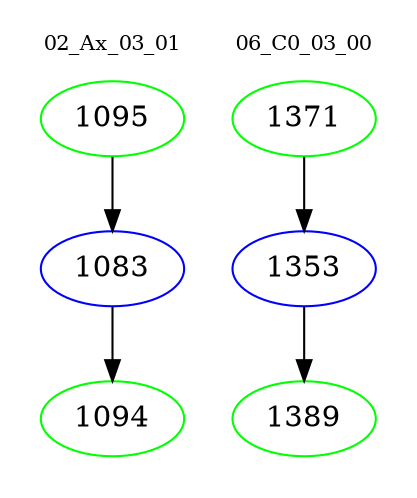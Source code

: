 digraph{
subgraph cluster_0 {
color = white
label = "02_Ax_03_01";
fontsize=10;
T0_1095 [label="1095", color="green"]
T0_1095 -> T0_1083 [color="black"]
T0_1083 [label="1083", color="blue"]
T0_1083 -> T0_1094 [color="black"]
T0_1094 [label="1094", color="green"]
}
subgraph cluster_1 {
color = white
label = "06_C0_03_00";
fontsize=10;
T1_1371 [label="1371", color="green"]
T1_1371 -> T1_1353 [color="black"]
T1_1353 [label="1353", color="blue"]
T1_1353 -> T1_1389 [color="black"]
T1_1389 [label="1389", color="green"]
}
}
